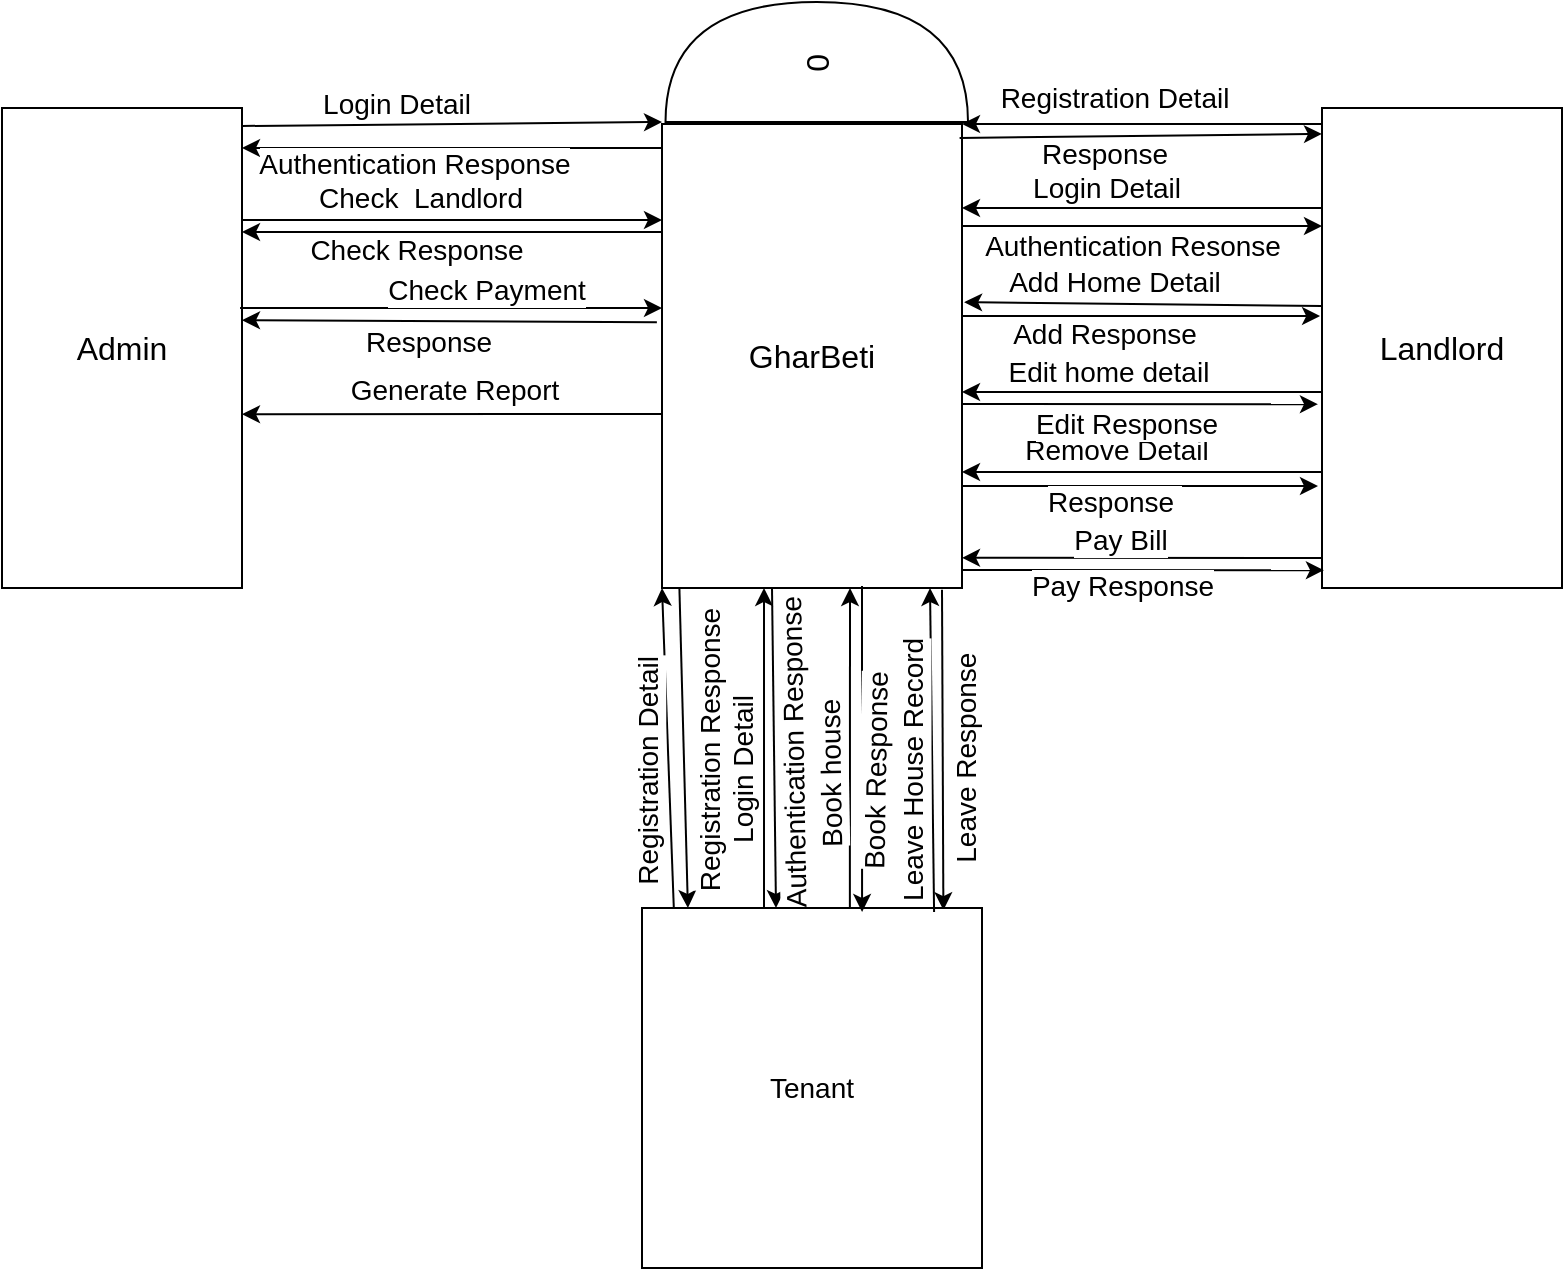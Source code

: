 <mxfile version="13.9.9" type="device"><diagram id="ABwyOl8U1LPedRh_l3z6" name="Page-1"><mxGraphModel dx="852" dy="494" grid="1" gridSize="10" guides="1" tooltips="1" connect="1" arrows="1" fold="1" page="1" pageScale="1" pageWidth="850" pageHeight="1100" math="0" shadow="0"><root><mxCell id="0"/><mxCell id="1" parent="0"/><mxCell id="ZP6XCemLUTwwB_YtZ0gU-5" value="&lt;font size=&quot;3&quot;&gt;GharBeti&lt;/font&gt;" style="rounded=0;whiteSpace=wrap;html=1;" parent="1" vertex="1"><mxGeometry x="350" y="408" width="150" height="232" as="geometry"/></mxCell><mxCell id="ZP6XCemLUTwwB_YtZ0gU-6" value="&lt;font size=&quot;3&quot;&gt;0&lt;/font&gt;" style="shape=or;whiteSpace=wrap;html=1;rotation=-90;" parent="1" vertex="1"><mxGeometry x="397.38" y="301.38" width="60" height="151.25" as="geometry"/></mxCell><mxCell id="ZP6XCemLUTwwB_YtZ0gU-7" value="&lt;font size=&quot;3&quot;&gt;Admin&lt;/font&gt;" style="rounded=0;whiteSpace=wrap;html=1;" parent="1" vertex="1"><mxGeometry x="20" y="400" width="120" height="240" as="geometry"/></mxCell><mxCell id="ZP6XCemLUTwwB_YtZ0gU-8" value="" style="endArrow=classic;html=1;" parent="1" edge="1"><mxGeometry width="50" height="50" relative="1" as="geometry"><mxPoint x="140" y="409" as="sourcePoint"/><mxPoint x="350" y="407" as="targetPoint"/></mxGeometry></mxCell><mxCell id="ZP6XCemLUTwwB_YtZ0gU-10" value="&lt;font style=&quot;font-size: 14px&quot;&gt;Login Detail&lt;/font&gt;" style="edgeLabel;html=1;align=center;verticalAlign=middle;resizable=0;points=[];" parent="ZP6XCemLUTwwB_YtZ0gU-8" vertex="1" connectable="0"><mxGeometry x="-0.282" y="1" relative="1" as="geometry"><mxPoint x="1.01" y="-9.63" as="offset"/></mxGeometry></mxCell><mxCell id="ZP6XCemLUTwwB_YtZ0gU-9" value="" style="endArrow=classic;html=1;" parent="1" edge="1"><mxGeometry width="50" height="50" relative="1" as="geometry"><mxPoint x="350" y="420" as="sourcePoint"/><mxPoint x="140" y="420" as="targetPoint"/></mxGeometry></mxCell><mxCell id="ZP6XCemLUTwwB_YtZ0gU-11" value="&lt;font style=&quot;font-size: 14px&quot;&gt;Authentication Response&lt;/font&gt;" style="edgeLabel;html=1;align=center;verticalAlign=middle;resizable=0;points=[];fontSize=12;" parent="ZP6XCemLUTwwB_YtZ0gU-9" vertex="1" connectable="0"><mxGeometry x="0.451" y="2" relative="1" as="geometry"><mxPoint x="28" y="6" as="offset"/></mxGeometry></mxCell><mxCell id="ZP6XCemLUTwwB_YtZ0gU-12" value="" style="endArrow=classic;html=1;fontSize=12;entryX=1;entryY=0.442;entryDx=0;entryDy=0;entryPerimeter=0;exitX=-0.017;exitY=0.427;exitDx=0;exitDy=0;exitPerimeter=0;" parent="1" source="ZP6XCemLUTwwB_YtZ0gU-5" target="ZP6XCemLUTwwB_YtZ0gU-7" edge="1"><mxGeometry width="50" height="50" relative="1" as="geometry"><mxPoint x="360" y="500" as="sourcePoint"/><mxPoint x="260" y="500" as="targetPoint"/></mxGeometry></mxCell><mxCell id="ZP6XCemLUTwwB_YtZ0gU-22" value="&lt;font style=&quot;font-size: 14px&quot;&gt;Response&lt;/font&gt;" style="edgeLabel;html=1;align=center;verticalAlign=middle;resizable=0;points=[];fontSize=12;" parent="ZP6XCemLUTwwB_YtZ0gU-12" vertex="1" connectable="0"><mxGeometry x="0.11" y="1" relative="1" as="geometry"><mxPoint y="9" as="offset"/></mxGeometry></mxCell><mxCell id="ZP6XCemLUTwwB_YtZ0gU-13" value="" style="endArrow=classic;html=1;fontSize=12;entryX=0.25;entryY=1;entryDx=0;entryDy=0;" parent="1" edge="1"><mxGeometry width="50" height="50" relative="1" as="geometry"><mxPoint x="401" y="800" as="sourcePoint"/><mxPoint x="401" y="640" as="targetPoint"/></mxGeometry></mxCell><mxCell id="b-5irVwIe9g46Xj3P38g-16" value="&lt;font style=&quot;font-size: 14px&quot;&gt;Login Detail&lt;/font&gt;" style="edgeLabel;html=1;align=center;verticalAlign=middle;resizable=0;points=[];rotation=-90;" vertex="1" connectable="0" parent="ZP6XCemLUTwwB_YtZ0gU-13"><mxGeometry x="-0.138" y="1" relative="1" as="geometry"><mxPoint x="-10" as="offset"/></mxGeometry></mxCell><mxCell id="ZP6XCemLUTwwB_YtZ0gU-14" value="" style="endArrow=classic;html=1;fontSize=12;entryX=1;entryY=0.638;entryDx=0;entryDy=0;entryPerimeter=0;" parent="1" target="ZP6XCemLUTwwB_YtZ0gU-7" edge="1"><mxGeometry width="50" height="50" relative="1" as="geometry"><mxPoint x="350" y="553" as="sourcePoint"/><mxPoint x="140" y="547" as="targetPoint"/></mxGeometry></mxCell><mxCell id="ZP6XCemLUTwwB_YtZ0gU-23" value="&lt;font style=&quot;font-size: 14px&quot;&gt;Generate Report&lt;/font&gt;" style="edgeLabel;html=1;align=center;verticalAlign=middle;resizable=0;points=[];fontSize=12;" parent="ZP6XCemLUTwwB_YtZ0gU-14" vertex="1" connectable="0"><mxGeometry x="-0.7" y="-1" relative="1" as="geometry"><mxPoint x="-73" y="-11" as="offset"/></mxGeometry></mxCell><mxCell id="ZP6XCemLUTwwB_YtZ0gU-15" value="" style="endArrow=classic;html=1;fontSize=12;exitX=0.992;exitY=0.404;exitDx=0;exitDy=0;exitPerimeter=0;" parent="1" edge="1"><mxGeometry width="50" height="50" relative="1" as="geometry"><mxPoint x="139.04" y="499.96" as="sourcePoint"/><mxPoint x="350" y="500" as="targetPoint"/></mxGeometry></mxCell><mxCell id="ZP6XCemLUTwwB_YtZ0gU-21" value="&lt;font style=&quot;font-size: 14px&quot;&gt;Check Payment&lt;/font&gt;" style="edgeLabel;html=1;align=center;verticalAlign=middle;resizable=0;points=[];fontSize=12;" parent="ZP6XCemLUTwwB_YtZ0gU-15" vertex="1" connectable="0"><mxGeometry x="0.165" y="3" relative="1" as="geometry"><mxPoint y="-6" as="offset"/></mxGeometry></mxCell><mxCell id="ZP6XCemLUTwwB_YtZ0gU-16" value="" style="endArrow=classic;html=1;fontSize=12;" parent="1" edge="1"><mxGeometry width="50" height="50" relative="1" as="geometry"><mxPoint x="140" y="456" as="sourcePoint"/><mxPoint x="350" y="456" as="targetPoint"/></mxGeometry></mxCell><mxCell id="ZP6XCemLUTwwB_YtZ0gU-19" value="&lt;font style=&quot;font-size: 14px&quot;&gt;Check&amp;nbsp; Landlord&lt;/font&gt;" style="edgeLabel;html=1;align=center;verticalAlign=middle;resizable=0;points=[];fontSize=12;" parent="ZP6XCemLUTwwB_YtZ0gU-16" vertex="1" connectable="0"><mxGeometry x="-0.154" y="1" relative="1" as="geometry"><mxPoint y="-10.04" as="offset"/></mxGeometry></mxCell><mxCell id="ZP6XCemLUTwwB_YtZ0gU-17" value="" style="endArrow=classic;html=1;fontSize=12;entryX=1;entryY=0.3;entryDx=0;entryDy=0;entryPerimeter=0;" parent="1" edge="1"><mxGeometry width="50" height="50" relative="1" as="geometry"><mxPoint x="350" y="462" as="sourcePoint"/><mxPoint x="140" y="462" as="targetPoint"/></mxGeometry></mxCell><mxCell id="ZP6XCemLUTwwB_YtZ0gU-20" value="&lt;font style=&quot;font-size: 14px&quot;&gt;Check Response&lt;/font&gt;" style="edgeLabel;html=1;align=center;verticalAlign=middle;resizable=0;points=[];fontSize=12;" parent="ZP6XCemLUTwwB_YtZ0gU-17" vertex="1" connectable="0"><mxGeometry x="0.176" y="2" relative="1" as="geometry"><mxPoint y="7" as="offset"/></mxGeometry></mxCell><mxCell id="ZP6XCemLUTwwB_YtZ0gU-24" value="&lt;font size=&quot;3&quot;&gt;Landlord&lt;/font&gt;" style="rounded=0;whiteSpace=wrap;html=1;fontSize=12;" parent="1" vertex="1"><mxGeometry x="680" y="400" width="120" height="240" as="geometry"/></mxCell><mxCell id="ZP6XCemLUTwwB_YtZ0gU-25" value="" style="endArrow=classic;html=1;fontSize=12;entryX=-0.008;entryY=0.421;entryDx=0;entryDy=0;entryPerimeter=0;" parent="1" edge="1"><mxGeometry width="50" height="50" relative="1" as="geometry"><mxPoint x="500" y="504" as="sourcePoint"/><mxPoint x="679.04" y="504.04" as="targetPoint"/></mxGeometry></mxCell><mxCell id="ZP6XCemLUTwwB_YtZ0gU-36" value="&lt;font style=&quot;font-size: 14px&quot;&gt;Add Response&lt;/font&gt;" style="edgeLabel;html=1;align=center;verticalAlign=middle;resizable=0;points=[];fontSize=12;" parent="ZP6XCemLUTwwB_YtZ0gU-25" vertex="1" connectable="0"><mxGeometry x="-0.307" relative="1" as="geometry"><mxPoint x="9" y="9" as="offset"/></mxGeometry></mxCell><mxCell id="ZP6XCemLUTwwB_YtZ0gU-26" value="" style="endArrow=classic;html=1;fontSize=12;entryX=1.007;entryY=0.384;entryDx=0;entryDy=0;entryPerimeter=0;" parent="1" edge="1" target="ZP6XCemLUTwwB_YtZ0gU-5"><mxGeometry width="50" height="50" relative="1" as="geometry"><mxPoint x="680" y="499" as="sourcePoint"/><mxPoint x="479.04" y="499.04" as="targetPoint"/></mxGeometry></mxCell><mxCell id="ZP6XCemLUTwwB_YtZ0gU-35" value="&lt;font style=&quot;font-size: 14px&quot;&gt;Add Home Detail&lt;/font&gt;" style="edgeLabel;html=1;align=center;verticalAlign=middle;resizable=0;points=[];fontSize=12;" parent="ZP6XCemLUTwwB_YtZ0gU-26" vertex="1" connectable="0"><mxGeometry x="0.164" relative="1" as="geometry"><mxPoint y="-11" as="offset"/></mxGeometry></mxCell><mxCell id="ZP6XCemLUTwwB_YtZ0gU-27" value="" style="endArrow=classic;html=1;fontSize=12;" parent="1" edge="1"><mxGeometry width="50" height="50" relative="1" as="geometry"><mxPoint x="500" y="459" as="sourcePoint"/><mxPoint x="680" y="459" as="targetPoint"/></mxGeometry></mxCell><mxCell id="ZP6XCemLUTwwB_YtZ0gU-34" value="&lt;font style=&quot;font-size: 14px&quot;&gt;Authentication Resonse&lt;/font&gt;" style="edgeLabel;html=1;align=center;verticalAlign=middle;resizable=0;points=[];fontSize=12;" parent="ZP6XCemLUTwwB_YtZ0gU-27" vertex="1" connectable="0"><mxGeometry x="-0.27" y="-1" relative="1" as="geometry"><mxPoint x="19" y="9" as="offset"/></mxGeometry></mxCell><mxCell id="ZP6XCemLUTwwB_YtZ0gU-28" value="" style="endArrow=classic;html=1;fontSize=12;" parent="1" edge="1"><mxGeometry width="50" height="50" relative="1" as="geometry"><mxPoint x="680" y="450" as="sourcePoint"/><mxPoint x="500" y="450" as="targetPoint"/></mxGeometry></mxCell><mxCell id="ZP6XCemLUTwwB_YtZ0gU-33" value="&lt;font style=&quot;font-size: 14px&quot;&gt;Login Detail&lt;/font&gt;" style="edgeLabel;html=1;align=center;verticalAlign=middle;resizable=0;points=[];fontSize=12;" parent="ZP6XCemLUTwwB_YtZ0gU-28" vertex="1" connectable="0"><mxGeometry x="0.26" y="2" relative="1" as="geometry"><mxPoint x="5" y="-12" as="offset"/></mxGeometry></mxCell><mxCell id="ZP6XCemLUTwwB_YtZ0gU-29" value="" style="endArrow=classic;html=1;fontSize=12;exitX=0.992;exitY=0.03;exitDx=0;exitDy=0;exitPerimeter=0;entryX=0;entryY=0.054;entryDx=0;entryDy=0;entryPerimeter=0;" parent="1" source="ZP6XCemLUTwwB_YtZ0gU-5" target="ZP6XCemLUTwwB_YtZ0gU-24" edge="1"><mxGeometry width="50" height="50" relative="1" as="geometry"><mxPoint x="480" y="420" as="sourcePoint"/><mxPoint x="678" y="418" as="targetPoint"/></mxGeometry></mxCell><mxCell id="ZP6XCemLUTwwB_YtZ0gU-32" value="&lt;font style=&quot;font-size: 14px&quot;&gt;Response&lt;/font&gt;" style="edgeLabel;html=1;align=center;verticalAlign=middle;resizable=0;points=[];fontSize=12;" parent="ZP6XCemLUTwwB_YtZ0gU-29" vertex="1" connectable="0"><mxGeometry x="-0.204" y="-2" relative="1" as="geometry"><mxPoint y="7" as="offset"/></mxGeometry></mxCell><mxCell id="ZP6XCemLUTwwB_YtZ0gU-30" value="" style="endArrow=classic;html=1;fontSize=12;entryX=1;entryY=0;entryDx=0;entryDy=0;" parent="1" target="ZP6XCemLUTwwB_YtZ0gU-5" edge="1"><mxGeometry width="50" height="50" relative="1" as="geometry"><mxPoint x="680" y="408" as="sourcePoint"/><mxPoint x="730" y="358" as="targetPoint"/></mxGeometry></mxCell><mxCell id="ZP6XCemLUTwwB_YtZ0gU-31" value="&lt;font style=&quot;font-size: 14px&quot;&gt;Registration Detail&lt;/font&gt;" style="edgeLabel;html=1;align=center;verticalAlign=middle;resizable=0;points=[];fontSize=12;" parent="ZP6XCemLUTwwB_YtZ0gU-30" vertex="1" connectable="0"><mxGeometry x="0.22" y="-3" relative="1" as="geometry"><mxPoint x="6" y="-10" as="offset"/></mxGeometry></mxCell><mxCell id="ZP6XCemLUTwwB_YtZ0gU-37" value="" style="endArrow=classic;html=1;fontSize=12;entryX=0.992;entryY=0.909;entryDx=0;entryDy=0;entryPerimeter=0;" parent="1" edge="1"><mxGeometry width="50" height="50" relative="1" as="geometry"><mxPoint x="680" y="625" as="sourcePoint"/><mxPoint x="500.0" y="624.888" as="targetPoint"/></mxGeometry></mxCell><mxCell id="b-5irVwIe9g46Xj3P38g-11" value="&lt;font style=&quot;font-size: 14px&quot;&gt;Pay Bill&lt;/font&gt;" style="edgeLabel;html=1;align=center;verticalAlign=middle;resizable=0;points=[];" vertex="1" connectable="0" parent="ZP6XCemLUTwwB_YtZ0gU-37"><mxGeometry x="0.129" y="1" relative="1" as="geometry"><mxPoint y="-10" as="offset"/></mxGeometry></mxCell><mxCell id="ZP6XCemLUTwwB_YtZ0gU-38" value="" style="endArrow=classic;html=1;fontSize=12;" parent="1" edge="1"><mxGeometry width="50" height="50" relative="1" as="geometry"><mxPoint x="500" y="589" as="sourcePoint"/><mxPoint x="678" y="589" as="targetPoint"/></mxGeometry></mxCell><mxCell id="ZP6XCemLUTwwB_YtZ0gU-39" value="" style="endArrow=classic;html=1;fontSize=12;" parent="1" edge="1"><mxGeometry width="50" height="50" relative="1" as="geometry"><mxPoint x="680" y="582" as="sourcePoint"/><mxPoint x="500" y="582" as="targetPoint"/></mxGeometry></mxCell><mxCell id="b-5irVwIe9g46Xj3P38g-3" value="&lt;font style=&quot;font-size: 14px&quot;&gt;Remove Detail&lt;/font&gt;" style="edgeLabel;html=1;align=center;verticalAlign=middle;resizable=0;points=[];" vertex="1" connectable="0" parent="ZP6XCemLUTwwB_YtZ0gU-39"><mxGeometry x="0.15" y="-2" relative="1" as="geometry"><mxPoint y="-9" as="offset"/></mxGeometry></mxCell><mxCell id="b-5irVwIe9g46Xj3P38g-4" value="&lt;font style=&quot;font-size: 14px&quot;&gt;Response&amp;nbsp;&lt;/font&gt;" style="edgeLabel;html=1;align=center;verticalAlign=middle;resizable=0;points=[];" vertex="1" connectable="0" parent="ZP6XCemLUTwwB_YtZ0gU-39"><mxGeometry x="0.201" y="5" relative="1" as="geometry"><mxPoint x="4" y="10" as="offset"/></mxGeometry></mxCell><mxCell id="ZP6XCemLUTwwB_YtZ0gU-40" value="" style="endArrow=classic;html=1;fontSize=12;entryX=-0.017;entryY=0.617;entryDx=0;entryDy=0;entryPerimeter=0;" parent="1" edge="1" target="ZP6XCemLUTwwB_YtZ0gU-24"><mxGeometry width="50" height="50" relative="1" as="geometry"><mxPoint x="500" y="548" as="sourcePoint"/><mxPoint x="530" y="499" as="targetPoint"/></mxGeometry></mxCell><mxCell id="b-5irVwIe9g46Xj3P38g-2" value="&lt;font style=&quot;font-size: 14px&quot;&gt;Edit Response&lt;/font&gt;" style="edgeLabel;html=1;align=center;verticalAlign=middle;resizable=0;points=[];" vertex="1" connectable="0" parent="ZP6XCemLUTwwB_YtZ0gU-40"><mxGeometry x="-0.141" y="-1" relative="1" as="geometry"><mxPoint x="5" y="8.4" as="offset"/></mxGeometry></mxCell><mxCell id="ZP6XCemLUTwwB_YtZ0gU-41" value="" style="endArrow=classic;html=1;fontSize=12;" parent="1" edge="1"><mxGeometry width="50" height="50" relative="1" as="geometry"><mxPoint x="680" y="542" as="sourcePoint"/><mxPoint x="500" y="542" as="targetPoint"/></mxGeometry></mxCell><mxCell id="b-5irVwIe9g46Xj3P38g-1" value="&lt;font style=&quot;font-size: 14px&quot;&gt;Edit home detail&lt;/font&gt;" style="edgeLabel;html=1;align=center;verticalAlign=middle;resizable=0;points=[];" vertex="1" connectable="0" parent="ZP6XCemLUTwwB_YtZ0gU-41"><mxGeometry x="0.377" y="-1" relative="1" as="geometry"><mxPoint x="17" y="-9.06" as="offset"/></mxGeometry></mxCell><mxCell id="b-5irVwIe9g46Xj3P38g-5" value="" style="endArrow=classic;html=1;fontSize=12;entryX=0.857;entryY=0.006;entryDx=0;entryDy=0;entryPerimeter=0;exitX=0.9;exitY=1.004;exitDx=0;exitDy=0;exitPerimeter=0;" edge="1" parent="1"><mxGeometry width="50" height="50" relative="1" as="geometry"><mxPoint x="490" y="640.928" as="sourcePoint"/><mxPoint x="490.69" y="801.08" as="targetPoint"/></mxGeometry></mxCell><mxCell id="b-5irVwIe9g46Xj3P38g-24" value="&lt;font style=&quot;font-size: 14px&quot;&gt;Leave Response&lt;/font&gt;" style="edgeLabel;html=1;align=center;verticalAlign=middle;resizable=0;points=[];rotation=-90;" vertex="1" connectable="0" parent="b-5irVwIe9g46Xj3P38g-5"><mxGeometry x="0.25" y="2" relative="1" as="geometry"><mxPoint x="9" y="-15" as="offset"/></mxGeometry></mxCell><mxCell id="b-5irVwIe9g46Xj3P38g-7" value="" style="endArrow=classic;html=1;fontSize=12;entryX=0.135;entryY=0;entryDx=0;entryDy=0;entryPerimeter=0;exitX=0.058;exitY=1;exitDx=0;exitDy=0;exitPerimeter=0;" edge="1" parent="1" source="ZP6XCemLUTwwB_YtZ0gU-5" target="b-5irVwIe9g46Xj3P38g-13"><mxGeometry width="50" height="50" relative="1" as="geometry"><mxPoint x="362" y="640" as="sourcePoint"/><mxPoint x="366.94" y="800" as="targetPoint"/></mxGeometry></mxCell><mxCell id="b-5irVwIe9g46Xj3P38g-15" value="&lt;font style=&quot;font-size: 14px&quot;&gt;Registration Response&amp;nbsp;&lt;/font&gt;" style="edgeLabel;html=1;align=center;verticalAlign=middle;resizable=0;points=[];rotation=-90;" vertex="1" connectable="0" parent="b-5irVwIe9g46Xj3P38g-7"><mxGeometry x="0.263" y="1" relative="1" as="geometry"><mxPoint x="11" y="-21" as="offset"/></mxGeometry></mxCell><mxCell id="b-5irVwIe9g46Xj3P38g-8" value="" style="endArrow=classic;html=1;fontSize=12;entryX=0;entryY=1;entryDx=0;entryDy=0;exitX=0.094;exitY=0.011;exitDx=0;exitDy=0;exitPerimeter=0;" edge="1" parent="1" source="b-5irVwIe9g46Xj3P38g-13" target="ZP6XCemLUTwwB_YtZ0gU-5"><mxGeometry width="50" height="50" relative="1" as="geometry"><mxPoint x="360" y="800" as="sourcePoint"/><mxPoint x="410" y="750" as="targetPoint"/></mxGeometry></mxCell><mxCell id="b-5irVwIe9g46Xj3P38g-14" value="&lt;font style=&quot;font-size: 14px&quot;&gt;Registration Detail&lt;/font&gt;" style="edgeLabel;html=1;align=center;verticalAlign=middle;resizable=0;points=[];rotation=-90;" vertex="1" connectable="0" parent="b-5irVwIe9g46Xj3P38g-8"><mxGeometry x="-0.225" relative="1" as="geometry"><mxPoint x="-11" y="-7" as="offset"/></mxGeometry></mxCell><mxCell id="b-5irVwIe9g46Xj3P38g-9" value="" style="endArrow=classic;html=1;fontSize=12;" edge="1" parent="1"><mxGeometry width="50" height="50" relative="1" as="geometry"><mxPoint x="405" y="640" as="sourcePoint"/><mxPoint x="407" y="800" as="targetPoint"/></mxGeometry></mxCell><mxCell id="b-5irVwIe9g46Xj3P38g-17" value="&lt;font style=&quot;font-size: 14px&quot;&gt;Authentication Response&lt;/font&gt;" style="edgeLabel;html=1;align=center;verticalAlign=middle;resizable=0;points=[];rotation=-91;" vertex="1" connectable="0" parent="b-5irVwIe9g46Xj3P38g-9"><mxGeometry x="0.425" y="-1" relative="1" as="geometry"><mxPoint x="10" y="-31" as="offset"/></mxGeometry></mxCell><mxCell id="b-5irVwIe9g46Xj3P38g-10" value="" style="endArrow=classic;html=1;fontSize=12;entryX=0.008;entryY=0.942;entryDx=0;entryDy=0;entryPerimeter=0;" edge="1" parent="1"><mxGeometry width="50" height="50" relative="1" as="geometry"><mxPoint x="500" y="631" as="sourcePoint"/><mxPoint x="680.96" y="631.08" as="targetPoint"/></mxGeometry></mxCell><mxCell id="b-5irVwIe9g46Xj3P38g-12" value="&lt;font style=&quot;font-size: 14px&quot;&gt;Pay Response&lt;/font&gt;" style="edgeLabel;html=1;align=center;verticalAlign=middle;resizable=0;points=[];" vertex="1" connectable="0" parent="b-5irVwIe9g46Xj3P38g-10"><mxGeometry x="-0.114" y="-1" relative="1" as="geometry"><mxPoint y="7" as="offset"/></mxGeometry></mxCell><mxCell id="b-5irVwIe9g46Xj3P38g-13" value="&lt;font style=&quot;font-size: 14px&quot;&gt;Tenant&lt;/font&gt;" style="rounded=0;whiteSpace=wrap;html=1;" vertex="1" parent="1"><mxGeometry x="340" y="800" width="170" height="180" as="geometry"/></mxCell><mxCell id="b-5irVwIe9g46Xj3P38g-18" value="" style="endArrow=classic;html=1;fontSize=12;exitX=0.836;exitY=0.011;exitDx=0;exitDy=0;exitPerimeter=0;" edge="1" parent="1"><mxGeometry width="50" height="50" relative="1" as="geometry"><mxPoint x="486.04" y="801.98" as="sourcePoint"/><mxPoint x="484" y="640" as="targetPoint"/></mxGeometry></mxCell><mxCell id="b-5irVwIe9g46Xj3P38g-23" value="&lt;font style=&quot;font-size: 14px&quot;&gt;Leave House Record&lt;/font&gt;" style="edgeLabel;html=1;align=center;verticalAlign=middle;resizable=0;points=[];rotation=-90;" vertex="1" connectable="0" parent="b-5irVwIe9g46Xj3P38g-18"><mxGeometry x="-0.198" y="-1" relative="1" as="geometry"><mxPoint x="-11" y="-6" as="offset"/></mxGeometry></mxCell><mxCell id="b-5irVwIe9g46Xj3P38g-19" value="" style="endArrow=classic;html=1;fontSize=12;entryX=0.636;entryY=0.011;entryDx=0;entryDy=0;entryPerimeter=0;" edge="1" parent="1"><mxGeometry width="50" height="50" relative="1" as="geometry"><mxPoint x="450" y="639" as="sourcePoint"/><mxPoint x="450.04" y="801.98" as="targetPoint"/></mxGeometry></mxCell><mxCell id="b-5irVwIe9g46Xj3P38g-22" value="&lt;font style=&quot;font-size: 14px&quot;&gt;Book Response&lt;/font&gt;" style="edgeLabel;html=1;align=center;verticalAlign=middle;resizable=0;points=[];rotation=-89;" vertex="1" connectable="0" parent="b-5irVwIe9g46Xj3P38g-19"><mxGeometry x="0.136" relative="1" as="geometry"><mxPoint x="7" as="offset"/></mxGeometry></mxCell><mxCell id="b-5irVwIe9g46Xj3P38g-20" value="" style="endArrow=classic;html=1;fontSize=12;exitX=0.571;exitY=0;exitDx=0;exitDy=0;exitPerimeter=0;" edge="1" parent="1"><mxGeometry width="50" height="50" relative="1" as="geometry"><mxPoint x="443.94" y="800" as="sourcePoint"/><mxPoint x="444" y="640" as="targetPoint"/></mxGeometry></mxCell><mxCell id="b-5irVwIe9g46Xj3P38g-21" value="&lt;span style=&quot;font-size: 14px&quot;&gt;Book house&lt;/span&gt;" style="edgeLabel;html=1;align=center;verticalAlign=middle;resizable=0;points=[];rotation=-91;" vertex="1" connectable="0" parent="b-5irVwIe9g46Xj3P38g-20"><mxGeometry x="-0.163" relative="1" as="geometry"><mxPoint x="-10" as="offset"/></mxGeometry></mxCell></root></mxGraphModel></diagram></mxfile>